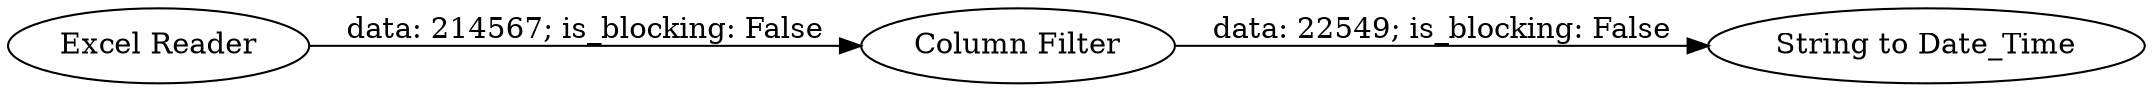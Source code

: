 digraph {
	"-1804873470209890083_1" [label="Excel Reader"]
	"-1804873470209890083_3" [label="Column Filter"]
	"-1804873470209890083_2" [label="String to Date_Time"]
	"-1804873470209890083_3" -> "-1804873470209890083_2" [label="data: 22549; is_blocking: False"]
	"-1804873470209890083_1" -> "-1804873470209890083_3" [label="data: 214567; is_blocking: False"]
	rankdir=LR
}
